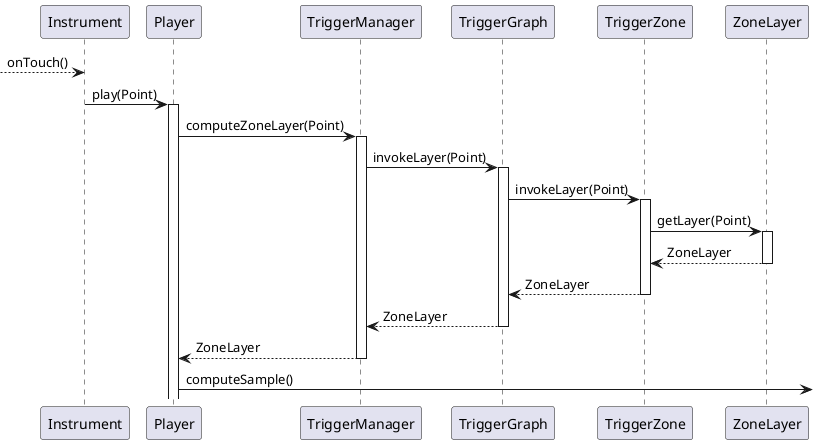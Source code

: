 @startuml
-->Instrument: onTouch()

Instrument->Player++: play(Point)
Player->TriggerManager++: computeZoneLayer(Point)
TriggerManager->TriggerGraph++: invokeLayer(Point)
TriggerGraph->TriggerZone++: invokeLayer(Point)
TriggerZone->ZoneLayer++: getLayer(Point)
return ZoneLayer
return ZoneLayer
return ZoneLayer
return ZoneLayer
Player->: computeSample()
@enduml